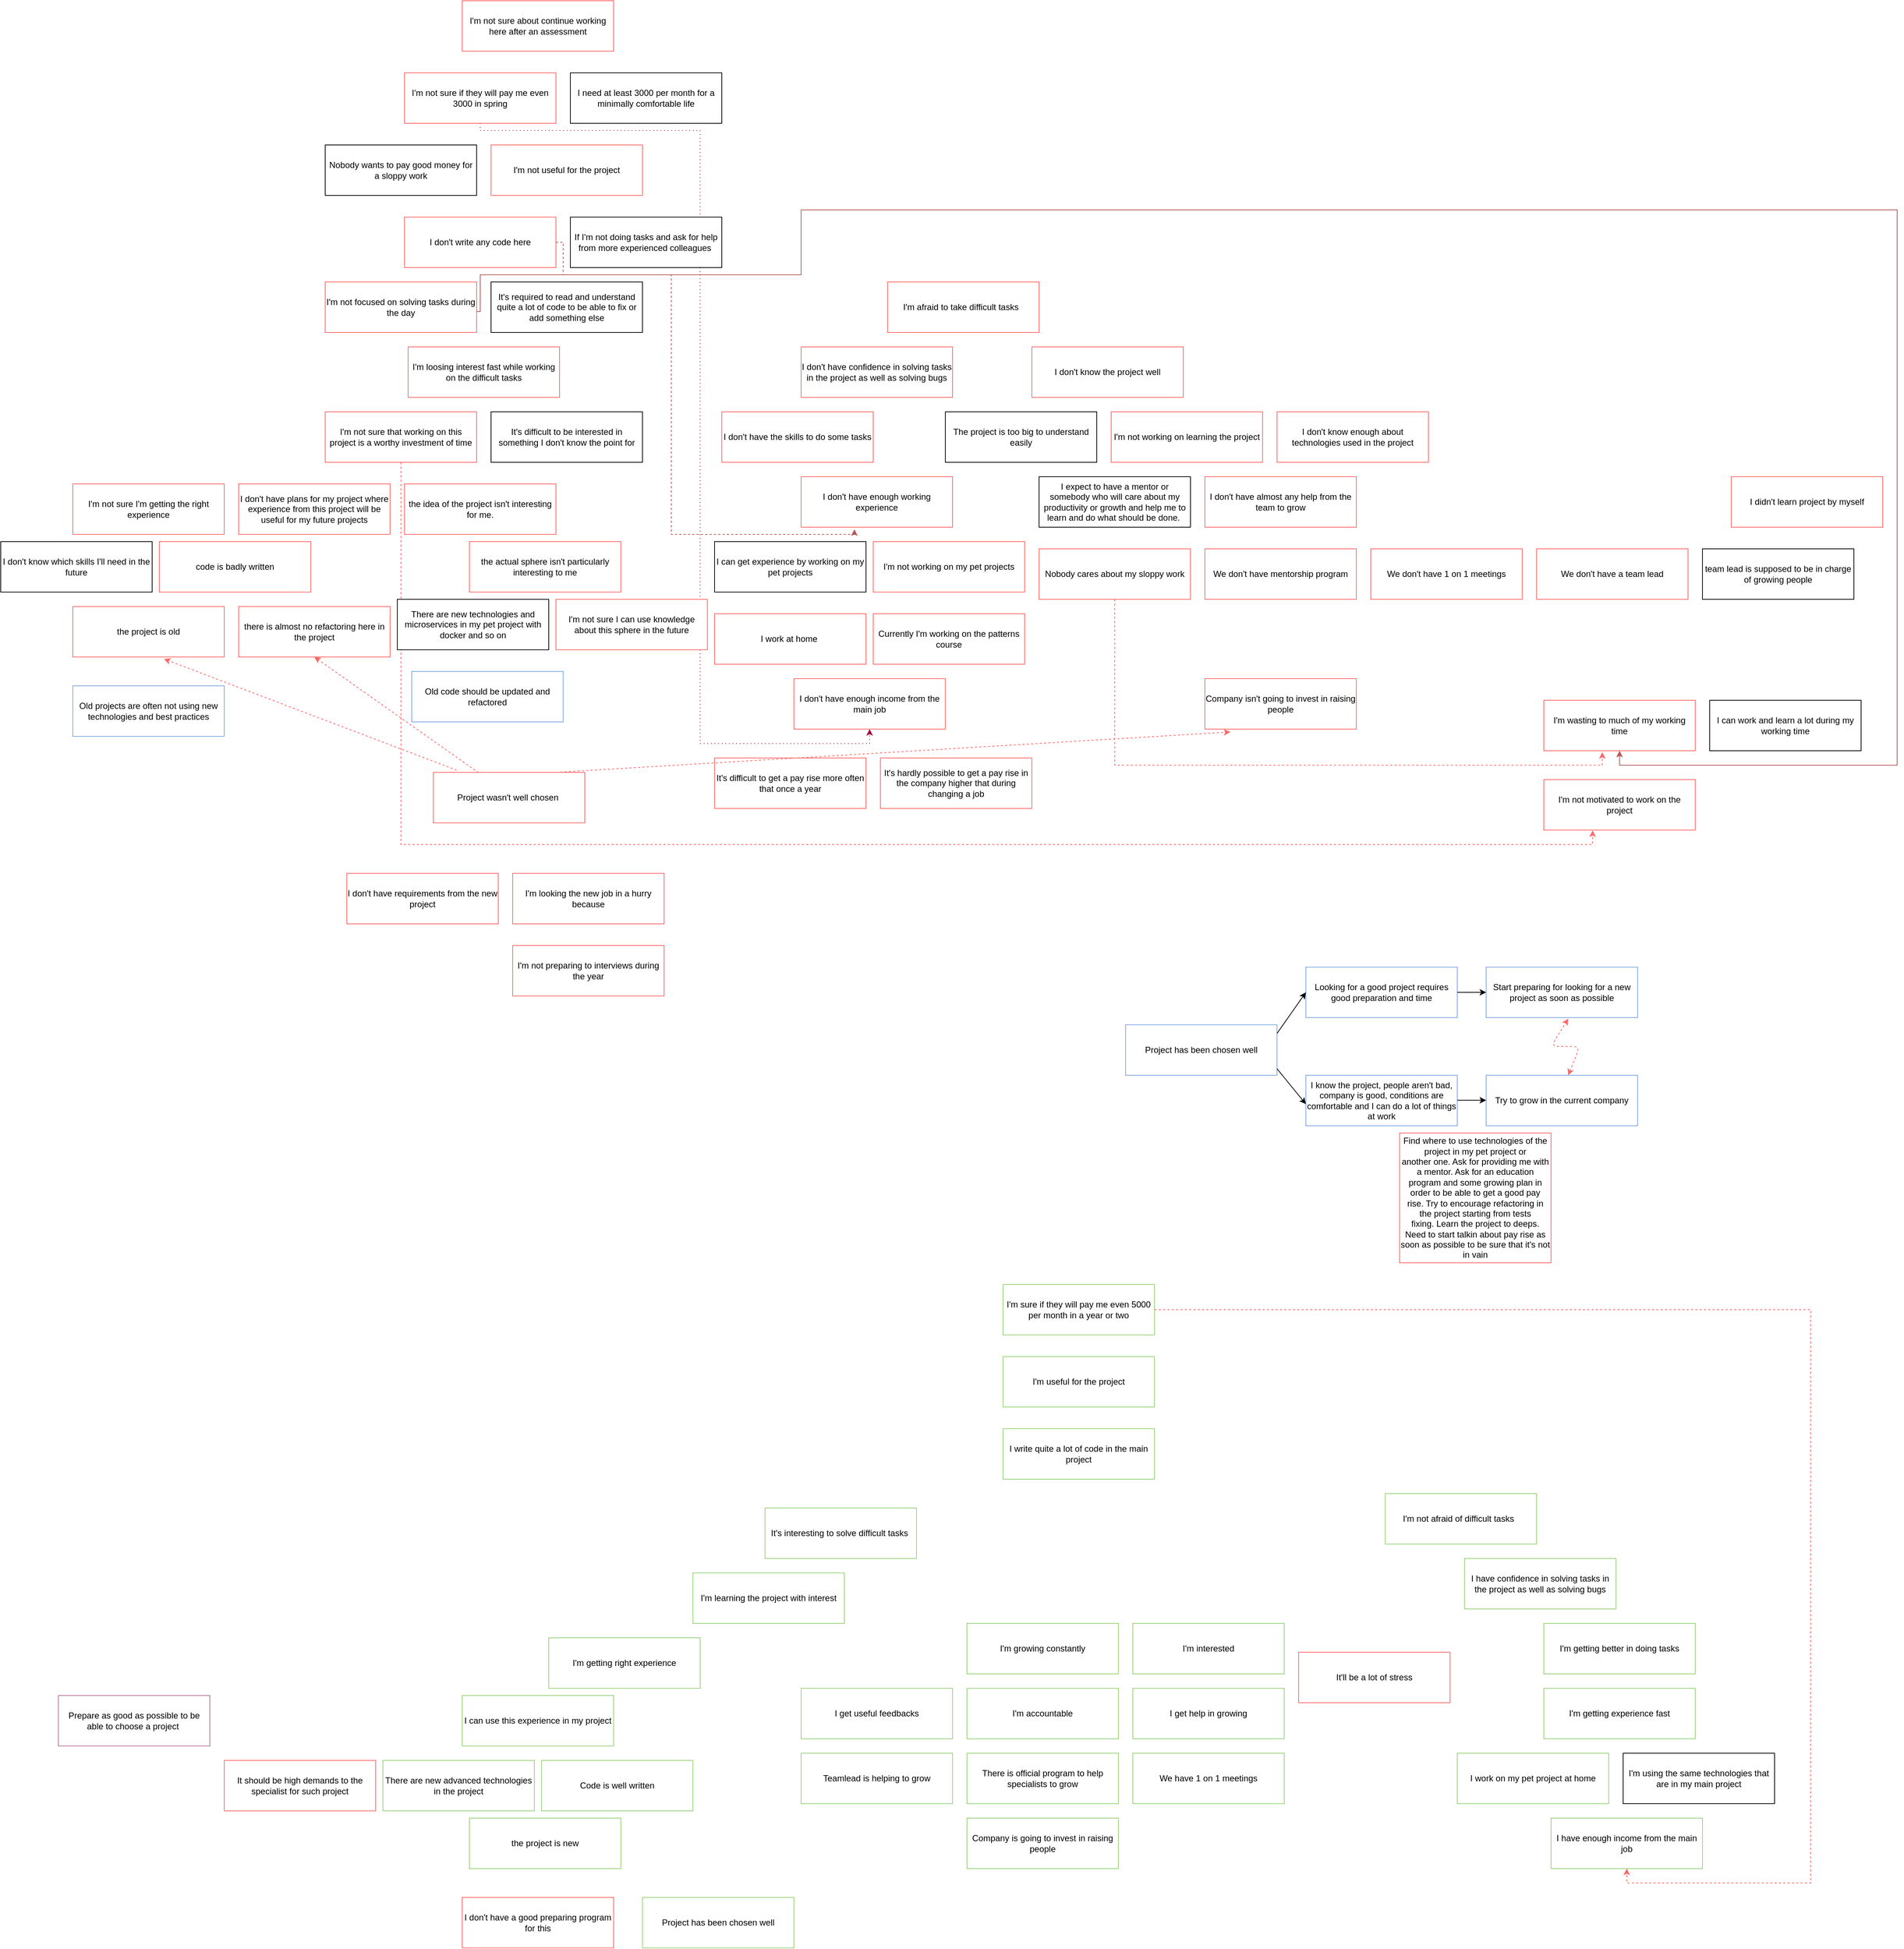 <mxfile version="14.1.1" type="github">
  <diagram id="WUpxlR8k2EQ9UZFX5srS" name="Page-1">
    <mxGraphModel dx="3694" dy="2624" grid="1" gridSize="10" guides="1" tooltips="1" connect="1" arrows="1" fold="1" page="1" pageScale="1" pageWidth="850" pageHeight="1100" math="0" shadow="0">
      <root>
        <mxCell id="0" />
        <mxCell id="1" parent="0" />
        <mxCell id="hsKuTv7uM1HQG2t65gZN-1" value="I don&#39;t know enough about technologies used in the project" style="rounded=0;whiteSpace=wrap;html=1;strokeColor=#FF6666;" parent="1" vertex="1">
          <mxGeometry x="1510" y="-340" width="210" height="70" as="geometry" />
        </mxCell>
        <mxCell id="hsKuTv7uM1HQG2t65gZN-2" value="the actual sphere isn&#39;t particularly interesting to me" style="rounded=0;whiteSpace=wrap;html=1;strokeColor=#FF6666;" parent="1" vertex="1">
          <mxGeometry x="390" y="-160" width="210" height="70" as="geometry" />
        </mxCell>
        <mxCell id="hsKuTv7uM1HQG2t65gZN-3" value="I&#39;m loosing interest fast while working on the difficult tasks" style="rounded=0;whiteSpace=wrap;html=1;strokeColor=#FF6666;" parent="1" vertex="1">
          <mxGeometry x="305" y="-430" width="210" height="70" as="geometry" />
        </mxCell>
        <mxCell id="hsKuTv7uM1HQG2t65gZN-4" value="I&#39;m not focused on solving tasks during the day" style="rounded=0;whiteSpace=wrap;html=1;strokeColor=#FF6666;" parent="1" vertex="1">
          <mxGeometry x="190" y="-520" width="210" height="70" as="geometry" />
        </mxCell>
        <mxCell id="hsKuTv7uM1HQG2t65gZN-5" value="The project is too big to understand easily" style="rounded=0;whiteSpace=wrap;html=1;" parent="1" vertex="1">
          <mxGeometry x="1050" y="-340" width="210" height="70" as="geometry" />
        </mxCell>
        <mxCell id="hsKuTv7uM1HQG2t65gZN-6" value="code is badly written" style="rounded=0;whiteSpace=wrap;html=1;strokeColor=#FF6666;" parent="1" vertex="1">
          <mxGeometry x="-40" y="-160" width="210" height="70" as="geometry" />
        </mxCell>
        <mxCell id="hsKuTv7uM1HQG2t65gZN-7" value="the idea of the project isn&#39;t interesting for me. " style="rounded=0;whiteSpace=wrap;html=1;strokeColor=#FF6666;" parent="1" vertex="1">
          <mxGeometry x="300" y="-240" width="210" height="70" as="geometry" />
        </mxCell>
        <mxCell id="HTZsyqOTiVEYKU-8HGOa-9" style="edgeStyle=orthogonalEdgeStyle;rounded=0;orthogonalLoop=1;jettySize=auto;html=1;entryX=0.5;entryY=1;entryDx=0;entryDy=0;dashed=1;dashPattern=1 4;fillColor=#d80073;strokeColor=#A50040;" edge="1" parent="1" source="hsKuTv7uM1HQG2t65gZN-9" target="HTZsyqOTiVEYKU-8HGOa-8">
          <mxGeometry relative="1" as="geometry">
            <Array as="points">
              <mxPoint x="405" y="-730" />
              <mxPoint x="710" y="-730" />
              <mxPoint x="710" y="120" />
              <mxPoint x="945" y="120" />
            </Array>
          </mxGeometry>
        </mxCell>
        <mxCell id="hsKuTv7uM1HQG2t65gZN-9" value="I&#39;m not sure if they will pay me even 3000 in spring" style="rounded=0;whiteSpace=wrap;html=1;strokeColor=#FF6666;" parent="1" vertex="1">
          <mxGeometry x="300" y="-810" width="210" height="70" as="geometry" />
        </mxCell>
        <mxCell id="hsKuTv7uM1HQG2t65gZN-10" value="I&#39;m not sure I&#39;m getting the right experience" style="rounded=0;whiteSpace=wrap;html=1;strokeColor=#FF6666;" parent="1" vertex="1">
          <mxGeometry x="-160" y="-240" width="210" height="70" as="geometry" />
        </mxCell>
        <mxCell id="hsKuTv7uM1HQG2t65gZN-12" value="I&#39;m not sure I can use knowledge about this sphere in the future" style="rounded=0;whiteSpace=wrap;html=1;strokeColor=#FF6666;" parent="1" vertex="1">
          <mxGeometry x="510" y="-80" width="210" height="70" as="geometry" />
        </mxCell>
        <mxCell id="hsKuTv7uM1HQG2t65gZN-13" value="I don&#39;t have plans for my project where experience from this project will be useful for my future projects " style="rounded=0;whiteSpace=wrap;html=1;strokeColor=#FF6666;" parent="1" vertex="1">
          <mxGeometry x="70" y="-240" width="210" height="70" as="geometry" />
        </mxCell>
        <mxCell id="HTZsyqOTiVEYKU-8HGOa-17" style="edgeStyle=orthogonalEdgeStyle;rounded=0;orthogonalLoop=1;jettySize=auto;html=1;entryX=0.322;entryY=1.007;entryDx=0;entryDy=0;entryPerimeter=0;dashed=1;strokeColor=#FF6666;exitX=0.5;exitY=1;exitDx=0;exitDy=0;" edge="1" parent="1" source="hsKuTv7uM1HQG2t65gZN-14" target="HTZsyqOTiVEYKU-8HGOa-16">
          <mxGeometry relative="1" as="geometry" />
        </mxCell>
        <mxCell id="hsKuTv7uM1HQG2t65gZN-14" value=" I&#39;m not sure that working on this project is a worthy investment of time " style="rounded=0;whiteSpace=wrap;html=1;strokeColor=#FF6666;" parent="1" vertex="1">
          <mxGeometry x="190" y="-340" width="210" height="70" as="geometry" />
        </mxCell>
        <mxCell id="hsKuTv7uM1HQG2t65gZN-19" value="I don&#39;t have confidence in solving tasks in the project as well as solving bugs  " style="rounded=0;whiteSpace=wrap;html=1;strokeColor=#FF6666;" parent="1" vertex="1">
          <mxGeometry x="850" y="-430" width="210" height="70" as="geometry" />
        </mxCell>
        <mxCell id="hsKuTv7uM1HQG2t65gZN-20" value=" I don&#39;t have the skills to do some tasks " style="rounded=0;whiteSpace=wrap;html=1;strokeColor=#FF6666;" parent="1" vertex="1">
          <mxGeometry x="740" y="-340" width="210" height="70" as="geometry" />
        </mxCell>
        <mxCell id="O8VqAymTgSMGC3aaRRMs-28" style="edgeStyle=orthogonalEdgeStyle;rounded=0;orthogonalLoop=1;jettySize=auto;html=1;entryX=0.5;entryY=1;entryDx=0;entryDy=0;exitX=1.001;exitY=0.586;exitDx=0;exitDy=0;exitPerimeter=0;fillColor=#f8cecc;strokeColor=#b85450;" parent="1" source="hsKuTv7uM1HQG2t65gZN-4" target="O8VqAymTgSMGC3aaRRMs-25" edge="1">
          <mxGeometry relative="1" as="geometry">
            <Array as="points">
              <mxPoint x="405" y="-479" />
              <mxPoint x="405" y="-530" />
              <mxPoint x="850" y="-530" />
              <mxPoint x="850" y="-620" />
              <mxPoint x="2370" y="-620" />
              <mxPoint x="2370" y="150" />
              <mxPoint x="1985" y="150" />
            </Array>
          </mxGeometry>
        </mxCell>
        <mxCell id="HTZsyqOTiVEYKU-8HGOa-5" style="edgeStyle=orthogonalEdgeStyle;rounded=0;orthogonalLoop=1;jettySize=auto;html=1;entryX=0.352;entryY=1.043;entryDx=0;entryDy=0;entryPerimeter=0;fillColor=#f8cecc;strokeColor=#b85450;exitX=1;exitY=0.5;exitDx=0;exitDy=0;dashed=1;" edge="1" parent="1" source="hsKuTv7uM1HQG2t65gZN-21" target="O8VqAymTgSMGC3aaRRMs-23">
          <mxGeometry relative="1" as="geometry">
            <Array as="points">
              <mxPoint x="520" y="-575" />
              <mxPoint x="520" y="-530" />
              <mxPoint x="670" y="-530" />
              <mxPoint x="670" y="-170" />
              <mxPoint x="924" y="-170" />
            </Array>
          </mxGeometry>
        </mxCell>
        <mxCell id="hsKuTv7uM1HQG2t65gZN-21" value="I don&#39;t write any code here " style="rounded=0;whiteSpace=wrap;html=1;strokeColor=#FF6666;" parent="1" vertex="1">
          <mxGeometry x="300" y="-610" width="210" height="70" as="geometry" />
        </mxCell>
        <mxCell id="hsKuTv7uM1HQG2t65gZN-22" value="I don&#39;t have almost any help from the team to grow" style="rounded=0;whiteSpace=wrap;html=1;strokeColor=#FF6666;" parent="1" vertex="1">
          <mxGeometry x="1410" y="-250" width="210" height="70" as="geometry" />
        </mxCell>
        <mxCell id="O8VqAymTgSMGC3aaRRMs-1" value=" It&#39;s required to read and understand quite a lot of code to be able to fix or add something else" style="rounded=0;whiteSpace=wrap;html=1;" parent="1" vertex="1">
          <mxGeometry x="420" y="-520" width="210" height="70" as="geometry" />
        </mxCell>
        <mxCell id="O8VqAymTgSMGC3aaRRMs-2" value=" It&#39;s difficult to be interested in something I don&#39;t know the point for" style="rounded=0;whiteSpace=wrap;html=1;" parent="1" vertex="1">
          <mxGeometry x="420" y="-340" width="210" height="70" as="geometry" />
        </mxCell>
        <mxCell id="O8VqAymTgSMGC3aaRRMs-3" value="I&#39;m afraid to take difficult tasks&amp;nbsp;&amp;nbsp;" style="rounded=0;whiteSpace=wrap;html=1;strokeColor=#FF6666;" parent="1" vertex="1">
          <mxGeometry x="970" y="-520" width="210" height="70" as="geometry" />
        </mxCell>
        <mxCell id="O8VqAymTgSMGC3aaRRMs-4" value="I don&#39;t know the project well" style="rounded=0;whiteSpace=wrap;html=1;strokeColor=#FF6666;" parent="1" vertex="1">
          <mxGeometry x="1170" y="-430" width="210" height="70" as="geometry" />
        </mxCell>
        <mxCell id="O8VqAymTgSMGC3aaRRMs-5" value="I don&#39;t know which skills I&#39;ll need in the future" style="rounded=0;whiteSpace=wrap;html=1;" parent="1" vertex="1">
          <mxGeometry x="-260" y="-160" width="210" height="70" as="geometry" />
        </mxCell>
        <mxCell id="O8VqAymTgSMGC3aaRRMs-6" value="Nobody wants to pay good money for a sloppy work" style="rounded=0;whiteSpace=wrap;html=1;" parent="1" vertex="1">
          <mxGeometry x="190" y="-710" width="210" height="70" as="geometry" />
        </mxCell>
        <mxCell id="O8VqAymTgSMGC3aaRRMs-7" value=" I&#39;m not working on learning the project" style="rounded=0;whiteSpace=wrap;html=1;strokeColor=#FF6666;" parent="1" vertex="1">
          <mxGeometry x="1280" y="-340" width="210" height="70" as="geometry" />
        </mxCell>
        <mxCell id="O8VqAymTgSMGC3aaRRMs-8" value="I need at least 3000 per month for a minimally comfortable life" style="rounded=0;whiteSpace=wrap;html=1;" parent="1" vertex="1">
          <mxGeometry x="530" y="-810" width="210" height="70" as="geometry" />
        </mxCell>
        <mxCell id="O8VqAymTgSMGC3aaRRMs-9" value=" I expect to have a mentor or somebody who will care about my productivity or growth and help me to learn and do what should be done.&amp;nbsp;" style="rounded=0;whiteSpace=wrap;html=1;" parent="1" vertex="1">
          <mxGeometry x="1180" y="-250" width="210" height="70" as="geometry" />
        </mxCell>
        <mxCell id="O8VqAymTgSMGC3aaRRMs-10" value="We don&#39;t have 1 on 1 meetings" style="rounded=0;whiteSpace=wrap;html=1;strokeColor=#FF6666;" parent="1" vertex="1">
          <mxGeometry x="1640" y="-150" width="210" height="70" as="geometry" />
        </mxCell>
        <mxCell id="O8VqAymTgSMGC3aaRRMs-11" value="We don&#39;t have mentorship program" style="rounded=0;whiteSpace=wrap;html=1;strokeColor=#FF6666;" parent="1" vertex="1">
          <mxGeometry x="1410" y="-150" width="210" height="70" as="geometry" />
        </mxCell>
        <mxCell id="HTZsyqOTiVEYKU-8HGOa-15" style="edgeStyle=orthogonalEdgeStyle;rounded=0;orthogonalLoop=1;jettySize=auto;html=1;entryX=0.386;entryY=1.029;entryDx=0;entryDy=0;entryPerimeter=0;dashed=1;strokeColor=#FF6666;" edge="1" parent="1" source="O8VqAymTgSMGC3aaRRMs-12" target="O8VqAymTgSMGC3aaRRMs-25">
          <mxGeometry relative="1" as="geometry">
            <Array as="points">
              <mxPoint x="1285" y="150" />
              <mxPoint x="1961" y="150" />
            </Array>
          </mxGeometry>
        </mxCell>
        <mxCell id="O8VqAymTgSMGC3aaRRMs-12" value="Nobody cares about my sloppy work" style="rounded=0;whiteSpace=wrap;html=1;strokeColor=#FF6666;" parent="1" vertex="1">
          <mxGeometry x="1180" y="-150" width="210" height="70" as="geometry" />
        </mxCell>
        <mxCell id="O8VqAymTgSMGC3aaRRMs-13" value="I&#39;m not useful for the project" style="rounded=0;whiteSpace=wrap;html=1;strokeColor=#FF6666;" parent="1" vertex="1">
          <mxGeometry x="420" y="-710" width="210" height="70" as="geometry" />
        </mxCell>
        <mxCell id="O8VqAymTgSMGC3aaRRMs-14" value=" If I&#39;m not doing tasks and ask for help from more experienced colleagues&amp;nbsp;" style="rounded=0;whiteSpace=wrap;html=1;" parent="1" vertex="1">
          <mxGeometry x="530" y="-610" width="210" height="70" as="geometry" />
        </mxCell>
        <mxCell id="O8VqAymTgSMGC3aaRRMs-16" value=" I&#39;m not sure about continue working here after an assessment" style="rounded=0;whiteSpace=wrap;html=1;strokeColor=#FF6666;" parent="1" vertex="1">
          <mxGeometry x="380" y="-910" width="210" height="70" as="geometry" />
        </mxCell>
        <mxCell id="O8VqAymTgSMGC3aaRRMs-20" value="Project wasn&#39;t well chosen&amp;nbsp;" style="rounded=0;whiteSpace=wrap;html=1;strokeWidth=1;strokeColor=#FF6666;" parent="1" vertex="1">
          <mxGeometry x="340" y="160" width="210" height="70" as="geometry" />
        </mxCell>
        <mxCell id="O8VqAymTgSMGC3aaRRMs-22" value="Company isn&#39;t going to invest in raising people" style="rounded=0;whiteSpace=wrap;html=1;strokeWidth=1;strokeColor=#FF6666;" parent="1" vertex="1">
          <mxGeometry x="1410" y="30" width="210" height="70" as="geometry" />
        </mxCell>
        <mxCell id="O8VqAymTgSMGC3aaRRMs-23" value=" I don&#39;t have enough working experience" style="rounded=0;whiteSpace=wrap;html=1;strokeColor=#FF6666;" parent="1" vertex="1">
          <mxGeometry x="850" y="-250" width="210" height="70" as="geometry" />
        </mxCell>
        <mxCell id="O8VqAymTgSMGC3aaRRMs-24" value=" I didn&#39;t learn project by myself" style="rounded=0;whiteSpace=wrap;html=1;strokeColor=#FF6666;" parent="1" vertex="1">
          <mxGeometry x="2140" y="-250" width="210" height="70" as="geometry" />
        </mxCell>
        <mxCell id="O8VqAymTgSMGC3aaRRMs-25" value="I&#39;m wasting to much of my working time" style="rounded=0;whiteSpace=wrap;html=1;strokeWidth=1;strokeColor=#FF6666;" parent="1" vertex="1">
          <mxGeometry x="1880" y="60" width="210" height="70" as="geometry" />
        </mxCell>
        <mxCell id="O8VqAymTgSMGC3aaRRMs-26" value="I can work and learn a lot during my working time" style="rounded=0;whiteSpace=wrap;html=1;strokeWidth=1;" parent="1" vertex="1">
          <mxGeometry x="2110" y="60" width="210" height="70" as="geometry" />
        </mxCell>
        <mxCell id="HTZsyqOTiVEYKU-8HGOa-1" value="the project is old" style="rounded=0;whiteSpace=wrap;html=1;strokeColor=#FF6666;" vertex="1" parent="1">
          <mxGeometry x="-160" y="-70" width="210" height="70" as="geometry" />
        </mxCell>
        <mxCell id="HTZsyqOTiVEYKU-8HGOa-2" value="there is almost no refactoring here in the project" style="rounded=0;whiteSpace=wrap;html=1;strokeColor=#FF6666;" vertex="1" parent="1">
          <mxGeometry x="70" y="-70" width="210" height="70" as="geometry" />
        </mxCell>
        <mxCell id="HTZsyqOTiVEYKU-8HGOa-3" value="I can get experience by working on my pet projects" style="rounded=0;whiteSpace=wrap;html=1;" vertex="1" parent="1">
          <mxGeometry x="730" y="-160" width="210" height="70" as="geometry" />
        </mxCell>
        <mxCell id="HTZsyqOTiVEYKU-8HGOa-4" value="I&#39;m not working on my pet projects" style="rounded=0;whiteSpace=wrap;html=1;strokeColor=#FF6666;" vertex="1" parent="1">
          <mxGeometry x="950" y="-160" width="210" height="70" as="geometry" />
        </mxCell>
        <mxCell id="HTZsyqOTiVEYKU-8HGOa-6" value="Currently I&#39;m working on the patterns course" style="rounded=0;whiteSpace=wrap;html=1;strokeColor=#FF6666;" vertex="1" parent="1">
          <mxGeometry x="950" y="-60" width="210" height="70" as="geometry" />
        </mxCell>
        <mxCell id="HTZsyqOTiVEYKU-8HGOa-7" value="I work at home&amp;nbsp;" style="rounded=0;whiteSpace=wrap;html=1;strokeColor=#FF6666;" vertex="1" parent="1">
          <mxGeometry x="730" y="-60" width="210" height="70" as="geometry" />
        </mxCell>
        <mxCell id="HTZsyqOTiVEYKU-8HGOa-8" value="I don&#39;t have enough income from the main job" style="rounded=0;whiteSpace=wrap;html=1;strokeColor=#FF6666;" vertex="1" parent="1">
          <mxGeometry x="840" y="30" width="210" height="70" as="geometry" />
        </mxCell>
        <mxCell id="HTZsyqOTiVEYKU-8HGOa-10" value="It&#39;s difficult to get a pay rise more often that once a year" style="rounded=0;whiteSpace=wrap;html=1;strokeColor=#FF6666;" vertex="1" parent="1">
          <mxGeometry x="730" y="140" width="210" height="70" as="geometry" />
        </mxCell>
        <mxCell id="HTZsyqOTiVEYKU-8HGOa-11" value="It&#39;s hardly possible to get a pay rise in the company higher that during changing a job" style="rounded=0;whiteSpace=wrap;html=1;strokeColor=#FF6666;" vertex="1" parent="1">
          <mxGeometry x="960" y="140" width="210" height="70" as="geometry" />
        </mxCell>
        <mxCell id="HTZsyqOTiVEYKU-8HGOa-13" value="We don&#39;t have a team lead" style="rounded=0;whiteSpace=wrap;html=1;strokeColor=#FF6666;" vertex="1" parent="1">
          <mxGeometry x="1870" y="-150" width="210" height="70" as="geometry" />
        </mxCell>
        <mxCell id="HTZsyqOTiVEYKU-8HGOa-14" value="team lead is supposed to be in charge of growing people" style="rounded=0;whiteSpace=wrap;html=1;strokeWidth=1;" vertex="1" parent="1">
          <mxGeometry x="2100" y="-150" width="210" height="70" as="geometry" />
        </mxCell>
        <mxCell id="HTZsyqOTiVEYKU-8HGOa-16" value="I&#39;m not motivated to work on the project" style="rounded=0;whiteSpace=wrap;html=1;strokeWidth=1;strokeColor=#FF6666;" vertex="1" parent="1">
          <mxGeometry x="1880" y="170" width="210" height="70" as="geometry" />
        </mxCell>
        <mxCell id="HTZsyqOTiVEYKU-8HGOa-18" value="" style="endArrow=classic;html=1;dashed=1;strokeColor=#FF6666;exitX=0.154;exitY=-0.044;exitDx=0;exitDy=0;exitPerimeter=0;entryX=0.602;entryY=1.04;entryDx=0;entryDy=0;entryPerimeter=0;" edge="1" parent="1" source="O8VqAymTgSMGC3aaRRMs-20" target="HTZsyqOTiVEYKU-8HGOa-1">
          <mxGeometry width="50" height="50" relative="1" as="geometry">
            <mxPoint x="360" y="130" as="sourcePoint" />
            <mxPoint x="410" y="80" as="targetPoint" />
          </mxGeometry>
        </mxCell>
        <mxCell id="HTZsyqOTiVEYKU-8HGOa-19" value="Old projects are often not using new technologies and best practices" style="rounded=0;whiteSpace=wrap;html=1;strokeColor=#7EA6E0;" vertex="1" parent="1">
          <mxGeometry x="-160" y="40" width="210" height="70" as="geometry" />
        </mxCell>
        <mxCell id="HTZsyqOTiVEYKU-8HGOa-21" value="" style="endArrow=classic;html=1;dashed=1;strokeColor=#FF6666;exitX=0.299;exitY=0.007;exitDx=0;exitDy=0;exitPerimeter=0;entryX=0.5;entryY=1;entryDx=0;entryDy=0;" edge="1" parent="1" source="O8VqAymTgSMGC3aaRRMs-20" target="HTZsyqOTiVEYKU-8HGOa-2">
          <mxGeometry width="50" height="50" relative="1" as="geometry">
            <mxPoint x="382.34" y="166.92" as="sourcePoint" />
            <mxPoint x="-23.58" y="12.8" as="targetPoint" />
          </mxGeometry>
        </mxCell>
        <mxCell id="HTZsyqOTiVEYKU-8HGOa-22" value="Old code should be updated and refactored" style="rounded=0;whiteSpace=wrap;html=1;strokeColor=#7EA6E0;" vertex="1" parent="1">
          <mxGeometry x="310" y="20" width="210" height="70" as="geometry" />
        </mxCell>
        <mxCell id="HTZsyqOTiVEYKU-8HGOa-23" value="" style="endArrow=classic;html=1;dashed=1;strokeColor=#FF6666;entryX=0.168;entryY=1.057;entryDx=0;entryDy=0;entryPerimeter=0;" edge="1" parent="1" target="O8VqAymTgSMGC3aaRRMs-22">
          <mxGeometry width="50" height="50" relative="1" as="geometry">
            <mxPoint x="510" y="160" as="sourcePoint" />
            <mxPoint x="185.0" y="10" as="targetPoint" />
          </mxGeometry>
        </mxCell>
        <mxCell id="HTZsyqOTiVEYKU-8HGOa-30" value="Project has been chosen well" style="rounded=0;whiteSpace=wrap;html=1;strokeWidth=1;strokeColor=#97D077;" vertex="1" parent="1">
          <mxGeometry x="630" y="1720" width="210" height="70" as="geometry" />
        </mxCell>
        <mxCell id="HTZsyqOTiVEYKU-8HGOa-31" value="the project is new" style="rounded=0;whiteSpace=wrap;html=1;strokeColor=#97D077;" vertex="1" parent="1">
          <mxGeometry x="390" y="1610" width="210" height="70" as="geometry" />
        </mxCell>
        <mxCell id="HTZsyqOTiVEYKU-8HGOa-32" value="Company is going to invest in raising people" style="rounded=0;whiteSpace=wrap;html=1;strokeWidth=1;strokeColor=#97D077;" vertex="1" parent="1">
          <mxGeometry x="1080" y="1610" width="210" height="70" as="geometry" />
        </mxCell>
        <mxCell id="HTZsyqOTiVEYKU-8HGOa-33" value="There are new advanced technologies in the project" style="rounded=0;whiteSpace=wrap;html=1;strokeColor=#97D077;" vertex="1" parent="1">
          <mxGeometry x="270" y="1530" width="210" height="70" as="geometry" />
        </mxCell>
        <mxCell id="HTZsyqOTiVEYKU-8HGOa-34" value="Code is well written" style="rounded=0;whiteSpace=wrap;html=1;strokeColor=#97D077;" vertex="1" parent="1">
          <mxGeometry x="490" y="1530" width="210" height="70" as="geometry" />
        </mxCell>
        <mxCell id="HTZsyqOTiVEYKU-8HGOa-35" value="It should be high demands to the specialist for such project" style="rounded=0;whiteSpace=wrap;html=1;strokeColor=#FF6666;" vertex="1" parent="1">
          <mxGeometry x="50" y="1530" width="210" height="70" as="geometry" />
        </mxCell>
        <mxCell id="HTZsyqOTiVEYKU-8HGOa-36" value="Teamlead is helping to grow" style="rounded=0;whiteSpace=wrap;html=1;strokeWidth=1;strokeColor=#97D077;" vertex="1" parent="1">
          <mxGeometry x="850" y="1520" width="210" height="70" as="geometry" />
        </mxCell>
        <mxCell id="HTZsyqOTiVEYKU-8HGOa-37" value="There is official program to help specialists to grow" style="rounded=0;whiteSpace=wrap;html=1;strokeWidth=1;strokeColor=#97D077;" vertex="1" parent="1">
          <mxGeometry x="1080" y="1520" width="210" height="70" as="geometry" />
        </mxCell>
        <mxCell id="HTZsyqOTiVEYKU-8HGOa-38" value="I&#39;m accountable" style="rounded=0;whiteSpace=wrap;html=1;strokeWidth=1;strokeColor=#97D077;" vertex="1" parent="1">
          <mxGeometry x="1080" y="1430" width="210" height="70" as="geometry" />
        </mxCell>
        <mxCell id="HTZsyqOTiVEYKU-8HGOa-39" value="I&#39;m growing constantly" style="rounded=0;whiteSpace=wrap;html=1;strokeWidth=1;strokeColor=#97D077;" vertex="1" parent="1">
          <mxGeometry x="1080" y="1340" width="210" height="70" as="geometry" />
        </mxCell>
        <mxCell id="HTZsyqOTiVEYKU-8HGOa-40" value="We have 1 on 1 meetings" style="rounded=0;whiteSpace=wrap;html=1;strokeWidth=1;strokeColor=#97D077;" vertex="1" parent="1">
          <mxGeometry x="1310" y="1520" width="210" height="70" as="geometry" />
        </mxCell>
        <mxCell id="HTZsyqOTiVEYKU-8HGOa-41" value="I get useful feedbacks" style="rounded=0;whiteSpace=wrap;html=1;strokeWidth=1;strokeColor=#97D077;" vertex="1" parent="1">
          <mxGeometry x="850" y="1430" width="210" height="70" as="geometry" />
        </mxCell>
        <mxCell id="HTZsyqOTiVEYKU-8HGOa-42" value="I get help in growing" style="rounded=0;whiteSpace=wrap;html=1;strokeWidth=1;strokeColor=#97D077;" vertex="1" parent="1">
          <mxGeometry x="1310" y="1430" width="210" height="70" as="geometry" />
        </mxCell>
        <mxCell id="HTZsyqOTiVEYKU-8HGOa-43" value="I&#39;m interested" style="rounded=0;whiteSpace=wrap;html=1;strokeWidth=1;strokeColor=#97D077;" vertex="1" parent="1">
          <mxGeometry x="1310" y="1340" width="210" height="70" as="geometry" />
        </mxCell>
        <mxCell id="HTZsyqOTiVEYKU-8HGOa-44" value="It&#39;ll be a lot of stress" style="rounded=0;whiteSpace=wrap;html=1;strokeWidth=1;strokeColor=#FF6666;" vertex="1" parent="1">
          <mxGeometry x="1540" y="1380" width="210" height="70" as="geometry" />
        </mxCell>
        <mxCell id="HTZsyqOTiVEYKU-8HGOa-45" value="I&#39;m getting right experience" style="rounded=0;whiteSpace=wrap;html=1;strokeColor=#97D077;" vertex="1" parent="1">
          <mxGeometry x="500" y="1360" width="210" height="70" as="geometry" />
        </mxCell>
        <mxCell id="HTZsyqOTiVEYKU-8HGOa-46" value="I can use this experience in my project" style="rounded=0;whiteSpace=wrap;html=1;strokeColor=#97D077;" vertex="1" parent="1">
          <mxGeometry x="380" y="1440" width="210" height="70" as="geometry" />
        </mxCell>
        <mxCell id="HTZsyqOTiVEYKU-8HGOa-47" value="I&#39;m learning the project with interest" style="rounded=0;whiteSpace=wrap;html=1;strokeWidth=1;strokeColor=#97D077;" vertex="1" parent="1">
          <mxGeometry x="700" y="1270" width="210" height="70" as="geometry" />
        </mxCell>
        <mxCell id="HTZsyqOTiVEYKU-8HGOa-48" value="I have enough income from the main job" style="rounded=0;whiteSpace=wrap;html=1;strokeWidth=1;strokeColor=#97D077;" vertex="1" parent="1">
          <mxGeometry x="1890" y="1610" width="210" height="70" as="geometry" />
        </mxCell>
        <mxCell id="HTZsyqOTiVEYKU-8HGOa-49" value="I work on my pet project at home" style="rounded=0;whiteSpace=wrap;html=1;strokeWidth=1;strokeColor=#97D077;" vertex="1" parent="1">
          <mxGeometry x="1760" y="1520" width="210" height="70" as="geometry" />
        </mxCell>
        <mxCell id="HTZsyqOTiVEYKU-8HGOa-50" value="I&#39;m getting experience fast" style="rounded=0;whiteSpace=wrap;html=1;strokeWidth=1;strokeColor=#97D077;" vertex="1" parent="1">
          <mxGeometry x="1880" y="1430" width="210" height="70" as="geometry" />
        </mxCell>
        <mxCell id="HTZsyqOTiVEYKU-8HGOa-51" value="I&#39;m using the same technologies that are in my main project" style="rounded=0;whiteSpace=wrap;html=1;strokeWidth=1;" vertex="1" parent="1">
          <mxGeometry x="1990" y="1520" width="210" height="70" as="geometry" />
        </mxCell>
        <mxCell id="HTZsyqOTiVEYKU-8HGOa-52" value="I&#39;m getting better in doing tasks" style="rounded=0;whiteSpace=wrap;html=1;strokeWidth=1;strokeColor=#97D077;" vertex="1" parent="1">
          <mxGeometry x="1880" y="1340" width="210" height="70" as="geometry" />
        </mxCell>
        <mxCell id="HTZsyqOTiVEYKU-8HGOa-53" value="I have confidence in solving tasks in the project as well as solving bugs  " style="rounded=0;whiteSpace=wrap;html=1;strokeColor=#97D077;" vertex="1" parent="1">
          <mxGeometry x="1770" y="1250" width="210" height="70" as="geometry" />
        </mxCell>
        <mxCell id="HTZsyqOTiVEYKU-8HGOa-54" value="I&#39;m not afraid of difficult tasks&amp;nbsp;&amp;nbsp;" style="rounded=0;whiteSpace=wrap;html=1;strokeColor=#97D077;" vertex="1" parent="1">
          <mxGeometry x="1660" y="1160" width="210" height="70" as="geometry" />
        </mxCell>
        <mxCell id="HTZsyqOTiVEYKU-8HGOa-55" value="I write quite a lot of code in the main project" style="rounded=0;whiteSpace=wrap;html=1;strokeColor=#97D077;" vertex="1" parent="1">
          <mxGeometry x="1130" y="1070" width="210" height="70" as="geometry" />
        </mxCell>
        <mxCell id="HTZsyqOTiVEYKU-8HGOa-56" value="It&#39;s interesting to solve difficult tasks&amp;nbsp;" style="rounded=0;whiteSpace=wrap;html=1;strokeWidth=1;strokeColor=#97D077;" vertex="1" parent="1">
          <mxGeometry x="800" y="1180" width="210" height="70" as="geometry" />
        </mxCell>
        <mxCell id="HTZsyqOTiVEYKU-8HGOa-57" value="I&#39;m useful for the project" style="rounded=0;whiteSpace=wrap;html=1;strokeColor=#97D077;" vertex="1" parent="1">
          <mxGeometry x="1130" y="970" width="210" height="70" as="geometry" />
        </mxCell>
        <mxCell id="HTZsyqOTiVEYKU-8HGOa-59" style="edgeStyle=orthogonalEdgeStyle;rounded=0;orthogonalLoop=1;jettySize=auto;html=1;entryX=0.5;entryY=1;entryDx=0;entryDy=0;dashed=1;strokeColor=#FF6666;" edge="1" parent="1" source="HTZsyqOTiVEYKU-8HGOa-58" target="HTZsyqOTiVEYKU-8HGOa-48">
          <mxGeometry relative="1" as="geometry">
            <Array as="points">
              <mxPoint x="2250" y="905" />
              <mxPoint x="2250" y="1700" />
              <mxPoint x="1995" y="1700" />
            </Array>
          </mxGeometry>
        </mxCell>
        <mxCell id="HTZsyqOTiVEYKU-8HGOa-58" value="I&#39;m sure if they will pay me even 5000 per month in a year or two" style="rounded=0;whiteSpace=wrap;html=1;strokeColor=#97D077;" vertex="1" parent="1">
          <mxGeometry x="1130" y="870" width="210" height="70" as="geometry" />
        </mxCell>
        <mxCell id="HTZsyqOTiVEYKU-8HGOa-60" value="Prepare as good as possible to be able to choose a project&amp;nbsp;" style="rounded=0;whiteSpace=wrap;html=1;strokeColor=#B5739D;" vertex="1" parent="1">
          <mxGeometry x="-180" y="1440" width="210" height="70" as="geometry" />
        </mxCell>
        <mxCell id="HTZsyqOTiVEYKU-8HGOa-61" value="Project has been chosen well" style="rounded=0;whiteSpace=wrap;html=1;strokeWidth=1;strokeColor=#7EA6E0;" vertex="1" parent="1">
          <mxGeometry x="1300" y="510" width="210" height="70" as="geometry" />
        </mxCell>
        <mxCell id="HTZsyqOTiVEYKU-8HGOa-62" value="Looking for a good project requires good preparation and time" style="rounded=0;whiteSpace=wrap;html=1;strokeWidth=1;strokeColor=#7EA6E0;" vertex="1" parent="1">
          <mxGeometry x="1550" y="430" width="210" height="70" as="geometry" />
        </mxCell>
        <mxCell id="HTZsyqOTiVEYKU-8HGOa-63" value="I know the project, people aren&#39;t bad, company is good, conditions are comfortable and I can do a lot of things at work" style="rounded=0;whiteSpace=wrap;html=1;strokeWidth=1;strokeColor=#7EA6E0;" vertex="1" parent="1">
          <mxGeometry x="1550" y="580" width="210" height="70" as="geometry" />
        </mxCell>
        <mxCell id="HTZsyqOTiVEYKU-8HGOa-64" value="Start preparing for looking for a new project as soon as possible" style="rounded=0;whiteSpace=wrap;html=1;strokeWidth=1;strokeColor=#7EA6E0;" vertex="1" parent="1">
          <mxGeometry x="1800" y="430" width="210" height="70" as="geometry" />
        </mxCell>
        <mxCell id="HTZsyqOTiVEYKU-8HGOa-65" value="Try to grow in the current company" style="rounded=0;whiteSpace=wrap;html=1;strokeWidth=1;strokeColor=#7EA6E0;" vertex="1" parent="1">
          <mxGeometry x="1800" y="580" width="210" height="70" as="geometry" />
        </mxCell>
        <mxCell id="HTZsyqOTiVEYKU-8HGOa-66" value="" style="endArrow=classic;startArrow=classic;html=1;dashed=1;strokeColor=#FF6666;entryX=0.542;entryY=1.023;entryDx=0;entryDy=0;entryPerimeter=0;exitX=0.542;exitY=0;exitDx=0;exitDy=0;exitPerimeter=0;" edge="1" source="HTZsyqOTiVEYKU-8HGOa-65" target="HTZsyqOTiVEYKU-8HGOa-64" parent="1">
          <mxGeometry width="50" height="50" relative="1" as="geometry">
            <mxPoint x="1890" y="570" as="sourcePoint" />
            <mxPoint x="1940" y="520" as="targetPoint" />
            <Array as="points">
              <mxPoint x="1930" y="540" />
              <mxPoint x="1890" y="540" />
            </Array>
          </mxGeometry>
        </mxCell>
        <mxCell id="HTZsyqOTiVEYKU-8HGOa-67" value="" style="endArrow=classic;html=1;exitX=1;exitY=0.17;exitDx=0;exitDy=0;exitPerimeter=0;entryX=0;entryY=0.5;entryDx=0;entryDy=0;" edge="1" parent="1" source="HTZsyqOTiVEYKU-8HGOa-61" target="HTZsyqOTiVEYKU-8HGOa-62">
          <mxGeometry width="50" height="50" relative="1" as="geometry">
            <mxPoint x="1490" y="530" as="sourcePoint" />
            <mxPoint x="1540" y="480" as="targetPoint" />
          </mxGeometry>
        </mxCell>
        <mxCell id="HTZsyqOTiVEYKU-8HGOa-68" value="" style="endArrow=classic;html=1;exitX=1;exitY=0.87;exitDx=0;exitDy=0;exitPerimeter=0;entryX=0;entryY=0.571;entryDx=0;entryDy=0;entryPerimeter=0;" edge="1" parent="1" source="HTZsyqOTiVEYKU-8HGOa-61" target="HTZsyqOTiVEYKU-8HGOa-63">
          <mxGeometry width="50" height="50" relative="1" as="geometry">
            <mxPoint x="1520" y="531.9" as="sourcePoint" />
            <mxPoint x="1560" y="475" as="targetPoint" />
          </mxGeometry>
        </mxCell>
        <mxCell id="HTZsyqOTiVEYKU-8HGOa-69" value="" style="endArrow=classic;html=1;exitX=1;exitY=0.5;exitDx=0;exitDy=0;" edge="1" parent="1" source="HTZsyqOTiVEYKU-8HGOa-62" target="HTZsyqOTiVEYKU-8HGOa-64">
          <mxGeometry width="50" height="50" relative="1" as="geometry">
            <mxPoint x="1520" y="531.9" as="sourcePoint" />
            <mxPoint x="1560" y="475" as="targetPoint" />
          </mxGeometry>
        </mxCell>
        <mxCell id="HTZsyqOTiVEYKU-8HGOa-70" value="" style="endArrow=classic;html=1;exitX=1;exitY=0.5;exitDx=0;exitDy=0;" edge="1" parent="1">
          <mxGeometry width="50" height="50" relative="1" as="geometry">
            <mxPoint x="1760" y="614.66" as="sourcePoint" />
            <mxPoint x="1800" y="614.66" as="targetPoint" />
          </mxGeometry>
        </mxCell>
        <mxCell id="HTZsyqOTiVEYKU-8HGOa-71" value="Find where to use technologies of the project in my pet project or &lt;br&gt;another one. Ask for providing me with a mentor. Ask for an education &lt;br&gt;program and some growing plan in order to be able to get a good pay &lt;br&gt;rise. Try to encourage refactoring in the project starting from tests &lt;br&gt;fixing. Learn the project to deeps. Need to start talkin about pay rise as soon as possible to be sure that it&#39;s not in vain" style="rounded=0;whiteSpace=wrap;html=1;strokeWidth=1;strokeColor=#FF6666;" vertex="1" parent="1">
          <mxGeometry x="1680" y="660" width="210" height="180" as="geometry" />
        </mxCell>
        <mxCell id="HTZsyqOTiVEYKU-8HGOa-72" value="I don&#39;t have a good preparing program for this" style="rounded=0;whiteSpace=wrap;html=1;strokeColor=#FF6666;" vertex="1" parent="1">
          <mxGeometry x="380" y="1720" width="210" height="70" as="geometry" />
        </mxCell>
        <mxCell id="HTZsyqOTiVEYKU-8HGOa-73" value="There are new technologies and microservices in my pet project with docker and so on" style="rounded=0;whiteSpace=wrap;html=1;" vertex="1" parent="1">
          <mxGeometry x="290" y="-80" width="210" height="70" as="geometry" />
        </mxCell>
        <mxCell id="HTZsyqOTiVEYKU-8HGOa-74" value="I don&#39;t have requirements from the new project" style="rounded=0;whiteSpace=wrap;html=1;strokeWidth=1;strokeColor=#FF6666;" vertex="1" parent="1">
          <mxGeometry x="220" y="300" width="210" height="70" as="geometry" />
        </mxCell>
        <mxCell id="HTZsyqOTiVEYKU-8HGOa-75" value="I&#39;m not preparing to interviews during the year" style="rounded=0;whiteSpace=wrap;html=1;strokeWidth=1;strokeColor=#FF6666;" vertex="1" parent="1">
          <mxGeometry x="450" y="400" width="210" height="70" as="geometry" />
        </mxCell>
        <mxCell id="HTZsyqOTiVEYKU-8HGOa-76" value="I&#39;m looking the new job in a hurry because" style="rounded=0;whiteSpace=wrap;html=1;strokeWidth=1;strokeColor=#FF6666;" vertex="1" parent="1">
          <mxGeometry x="450" y="300" width="210" height="70" as="geometry" />
        </mxCell>
      </root>
    </mxGraphModel>
  </diagram>
</mxfile>
